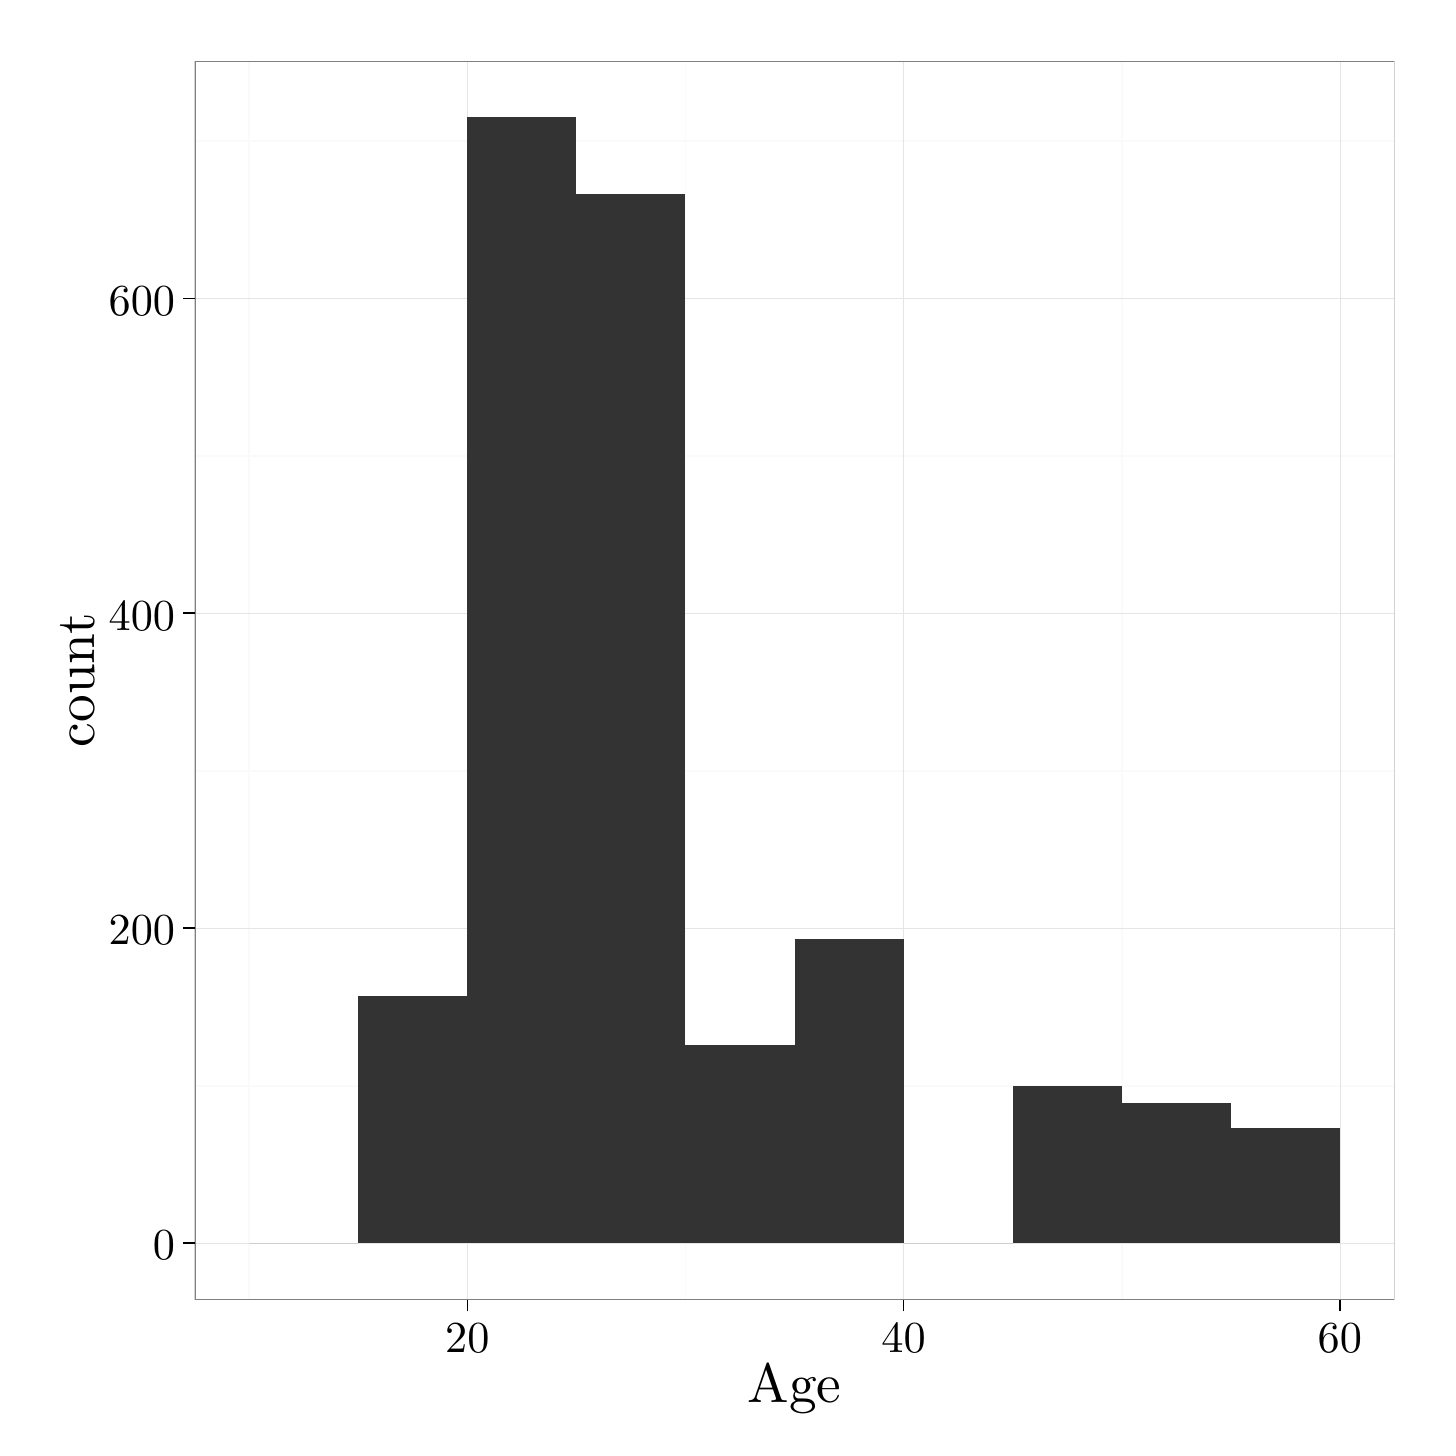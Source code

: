 % Created by tikzDevice version 0.8.1 on 2016-02-09 02:19:13
% !TEX encoding = UTF-8 Unicode
\begin{tikzpicture}[x=1pt,y=1pt]
\definecolor{fillColor}{RGB}{255,255,255}
\path[use as bounding box,fill=fillColor,fill opacity=0.00] (0,0) rectangle (505.89,505.89);
\begin{scope}
\path[clip] (  0.00,  0.00) rectangle (505.89,505.89);
\definecolor{drawColor}{RGB}{255,255,255}
\definecolor{fillColor}{RGB}{255,255,255}

\path[draw=drawColor,line width= 0.6pt,line join=round,line cap=round,fill=fillColor] (  0.00, -0.00) rectangle (505.89,505.89);
\end{scope}
\begin{scope}
\path[clip] ( 60.37, 46.31) rectangle (493.85,493.84);
\definecolor{fillColor}{RGB}{255,255,255}

\path[fill=fillColor] ( 60.37, 46.31) rectangle (493.85,493.84);
\definecolor{drawColor}{gray}{0.98}

\path[draw=drawColor,line width= 0.6pt,line join=round] ( 60.37,123.55) --
	(493.85,123.55);

\path[draw=drawColor,line width= 0.6pt,line join=round] ( 60.37,237.36) --
	(493.85,237.36);

\path[draw=drawColor,line width= 0.6pt,line join=round] ( 60.37,351.16) --
	(493.85,351.16);

\path[draw=drawColor,line width= 0.6pt,line join=round] ( 60.37,464.97) --
	(493.85,464.97);

\path[draw=drawColor,line width= 0.6pt,line join=round] ( 80.08, 46.31) --
	( 80.08,493.84);

\path[draw=drawColor,line width= 0.6pt,line join=round] (237.70, 46.31) --
	(237.70,493.84);

\path[draw=drawColor,line width= 0.6pt,line join=round] (395.33, 46.31) --
	(395.33,493.84);
\definecolor{drawColor}{gray}{0.90}

\path[draw=drawColor,line width= 0.2pt,line join=round] ( 60.37, 66.65) --
	(493.85, 66.65);

\path[draw=drawColor,line width= 0.2pt,line join=round] ( 60.37,180.45) --
	(493.85,180.45);

\path[draw=drawColor,line width= 0.2pt,line join=round] ( 60.37,294.26) --
	(493.85,294.26);

\path[draw=drawColor,line width= 0.2pt,line join=round] ( 60.37,408.06) --
	(493.85,408.06);

\path[draw=drawColor,line width= 0.2pt,line join=round] (158.89, 46.31) --
	(158.89,493.84);

\path[draw=drawColor,line width= 0.2pt,line join=round] (316.52, 46.31) --
	(316.52,493.84);

\path[draw=drawColor,line width= 0.2pt,line join=round] (474.14, 46.31) --
	(474.14,493.84);
\definecolor{fillColor}{gray}{0.20}

\path[fill=fillColor] ( 80.08, 66.65) rectangle (119.48, 66.65);

\path[fill=fillColor] (119.48, 66.65) rectangle (158.89,155.99);

\path[fill=fillColor] (158.89, 66.65) rectangle (198.30,473.50);

\path[fill=fillColor] (198.30, 66.65) rectangle (237.70,445.62);

\path[fill=fillColor] (237.70, 66.65) rectangle (277.11,138.35);

\path[fill=fillColor] (277.11, 66.65) rectangle (316.52,176.47);

\path[fill=fillColor] (316.52, 66.65) rectangle (355.92, 66.65);

\path[fill=fillColor] (355.92, 66.65) rectangle (395.33,123.55);

\path[fill=fillColor] (395.33, 66.65) rectangle (434.74,117.29);

\path[fill=fillColor] (434.74, 66.65) rectangle (474.14,108.19);
\definecolor{drawColor}{gray}{0.50}

\path[draw=drawColor,line width= 0.6pt,line join=round,line cap=round] ( 60.37, 46.31) rectangle (493.85,493.84);
\end{scope}
\begin{scope}
\path[clip] (  0.00,  0.00) rectangle (505.89,505.89);
\definecolor{drawColor}{RGB}{0,0,0}

\node[text=drawColor,anchor=base east,inner sep=0pt, outer sep=0pt, scale=  1.60] at ( 53.26, 60.62) {0};

\node[text=drawColor,anchor=base east,inner sep=0pt, outer sep=0pt, scale=  1.60] at ( 53.26,174.42) {200};

\node[text=drawColor,anchor=base east,inner sep=0pt, outer sep=0pt, scale=  1.60] at ( 53.26,288.23) {400};

\node[text=drawColor,anchor=base east,inner sep=0pt, outer sep=0pt, scale=  1.60] at ( 53.26,402.03) {600};
\end{scope}
\begin{scope}
\path[clip] (  0.00,  0.00) rectangle (505.89,505.89);
\definecolor{drawColor}{RGB}{0,0,0}

\path[draw=drawColor,line width= 0.6pt,line join=round] ( 56.10, 66.65) --
	( 60.37, 66.65);

\path[draw=drawColor,line width= 0.6pt,line join=round] ( 56.10,180.45) --
	( 60.37,180.45);

\path[draw=drawColor,line width= 0.6pt,line join=round] ( 56.10,294.26) --
	( 60.37,294.26);

\path[draw=drawColor,line width= 0.6pt,line join=round] ( 56.10,408.06) --
	( 60.37,408.06);
\end{scope}
\begin{scope}
\path[clip] (  0.00,  0.00) rectangle (505.89,505.89);
\definecolor{drawColor}{RGB}{0,0,0}

\path[draw=drawColor,line width= 0.6pt,line join=round] (158.89, 42.04) --
	(158.89, 46.31);

\path[draw=drawColor,line width= 0.6pt,line join=round] (316.52, 42.04) --
	(316.52, 46.31);

\path[draw=drawColor,line width= 0.6pt,line join=round] (474.14, 42.04) --
	(474.14, 46.31);
\end{scope}
\begin{scope}
\path[clip] (  0.00,  0.00) rectangle (505.89,505.89);
\definecolor{drawColor}{RGB}{0,0,0}

\node[text=drawColor,anchor=base,inner sep=0pt, outer sep=0pt, scale=  1.60] at (158.89, 27.13) {20};

\node[text=drawColor,anchor=base,inner sep=0pt, outer sep=0pt, scale=  1.60] at (316.52, 27.13) {40};

\node[text=drawColor,anchor=base,inner sep=0pt, outer sep=0pt, scale=  1.60] at (474.14, 27.13) {60};
\end{scope}
\begin{scope}
\path[clip] (  0.00,  0.00) rectangle (505.89,505.89);
\definecolor{drawColor}{RGB}{0,0,0}

\node[text=drawColor,anchor=base,inner sep=0pt, outer sep=0pt, scale=  2.00] at (277.11,  9.03) {Age};
\end{scope}
\begin{scope}
\path[clip] (  0.00,  0.00) rectangle (505.89,505.89);
\definecolor{drawColor}{RGB}{0,0,0}

\node[text=drawColor,rotate= 90.00,anchor=base,inner sep=0pt, outer sep=0pt, scale=  2.00] at ( 24.12,270.08) {count};
\end{scope}
\end{tikzpicture}
